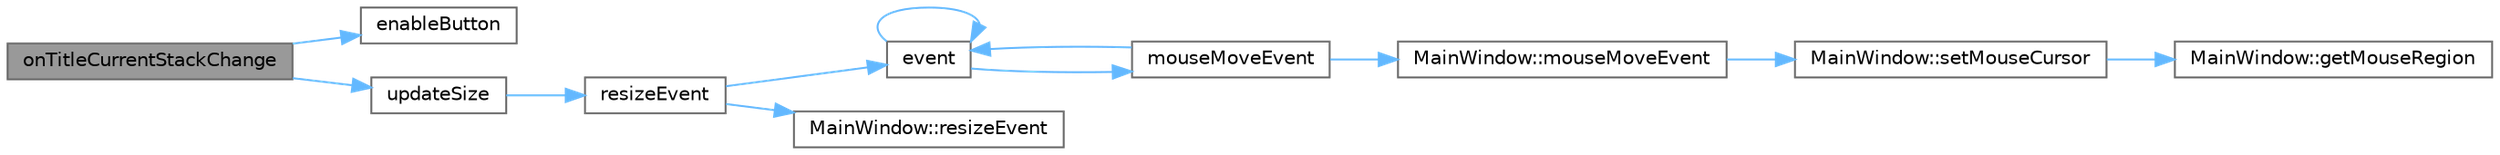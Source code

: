 digraph "onTitleCurrentStackChange"
{
 // LATEX_PDF_SIZE
  bgcolor="transparent";
  edge [fontname=Helvetica,fontsize=10,labelfontname=Helvetica,labelfontsize=10];
  node [fontname=Helvetica,fontsize=10,shape=box,height=0.2,width=0.4];
  rankdir="LR";
  Node1 [id="Node000001",label="onTitleCurrentStackChange",height=0.2,width=0.4,color="gray40", fillcolor="grey60", style="filled", fontcolor="black",tooltip="标题栏堆栈窗口切换槽函数"];
  Node1 -> Node2 [id="edge1_Node000001_Node000002",color="steelblue1",style="solid",tooltip=" "];
  Node2 [id="Node000002",label="enableButton",height=0.2,width=0.4,color="grey40", fillcolor="white", style="filled",URL="$class_ku_gou_app.html#a6074447c8d5084d806e6f92e0798b4fb",tooltip="启用或禁用按钮"];
  Node1 -> Node3 [id="edge2_Node000001_Node000003",color="steelblue1",style="solid",tooltip=" "];
  Node3 [id="Node000003",label="updateSize",height=0.2,width=0.4,color="grey40", fillcolor="white", style="filled",URL="$class_ku_gou_app.html#a6b995f2eb9693d044a0eb7a89102d8f0",tooltip="更新窗口大小"];
  Node3 -> Node4 [id="edge3_Node000003_Node000004",color="steelblue1",style="solid",tooltip=" "];
  Node4 [id="Node000004",label="resizeEvent",height=0.2,width=0.4,color="grey40", fillcolor="white", style="filled",URL="$class_ku_gou_app.html#a9a27ed4ceb22d2a19bdb88ed785085a1",tooltip="调整大小事件"];
  Node4 -> Node5 [id="edge4_Node000004_Node000005",color="steelblue1",style="solid",tooltip=" "];
  Node5 [id="Node000005",label="event",height=0.2,width=0.4,color="grey40", fillcolor="white", style="filled",URL="$class_ku_gou_app.html#a4df57dfac7a608de1ed3dc7bceda487e",tooltip="事件处理"];
  Node5 -> Node5 [id="edge5_Node000005_Node000005",color="steelblue1",style="solid",tooltip=" "];
  Node5 -> Node6 [id="edge6_Node000005_Node000006",color="steelblue1",style="solid",tooltip=" "];
  Node6 [id="Node000006",label="mouseMoveEvent",height=0.2,width=0.4,color="grey40", fillcolor="white", style="filled",URL="$class_ku_gou_app.html#a4d538d95963e25c7a27250e441321d72",tooltip="鼠标移动事件"];
  Node6 -> Node5 [id="edge7_Node000006_Node000005",color="steelblue1",style="solid",tooltip=" "];
  Node6 -> Node7 [id="edge8_Node000006_Node000007",color="steelblue1",style="solid",tooltip=" "];
  Node7 [id="Node000007",label="MainWindow::mouseMoveEvent",height=0.2,width=0.4,color="grey40", fillcolor="white", style="filled",URL="$class_main_window.html#a4d538d95963e25c7a27250e441321d72",tooltip="重写鼠标移动事件，处理窗口拖动和拉伸"];
  Node7 -> Node8 [id="edge9_Node000007_Node000008",color="steelblue1",style="solid",tooltip=" "];
  Node8 [id="Node000008",label="MainWindow::setMouseCursor",height=0.2,width=0.4,color="grey40", fillcolor="white", style="filled",URL="$class_main_window.html#abcc871beb4813fa9f3a0e5a25fe4c03c",tooltip="设置鼠标光标形状"];
  Node8 -> Node9 [id="edge10_Node000008_Node000009",color="steelblue1",style="solid",tooltip=" "];
  Node9 [id="Node000009",label="MainWindow::getMouseRegion",height=0.2,width=0.4,color="grey40", fillcolor="white", style="filled",URL="$class_main_window.html#a0b390c3fea1da11078ff69dd033b39c2",tooltip="获取鼠标所在区域"];
  Node4 -> Node10 [id="edge11_Node000004_Node000010",color="steelblue1",style="solid",tooltip=" "];
  Node10 [id="Node000010",label="MainWindow::resizeEvent",height=0.2,width=0.4,color="grey40", fillcolor="white", style="filled",URL="$class_main_window.html#a9a27ed4ceb22d2a19bdb88ed785085a1",tooltip="重写窗口大小调整事件"];
}
